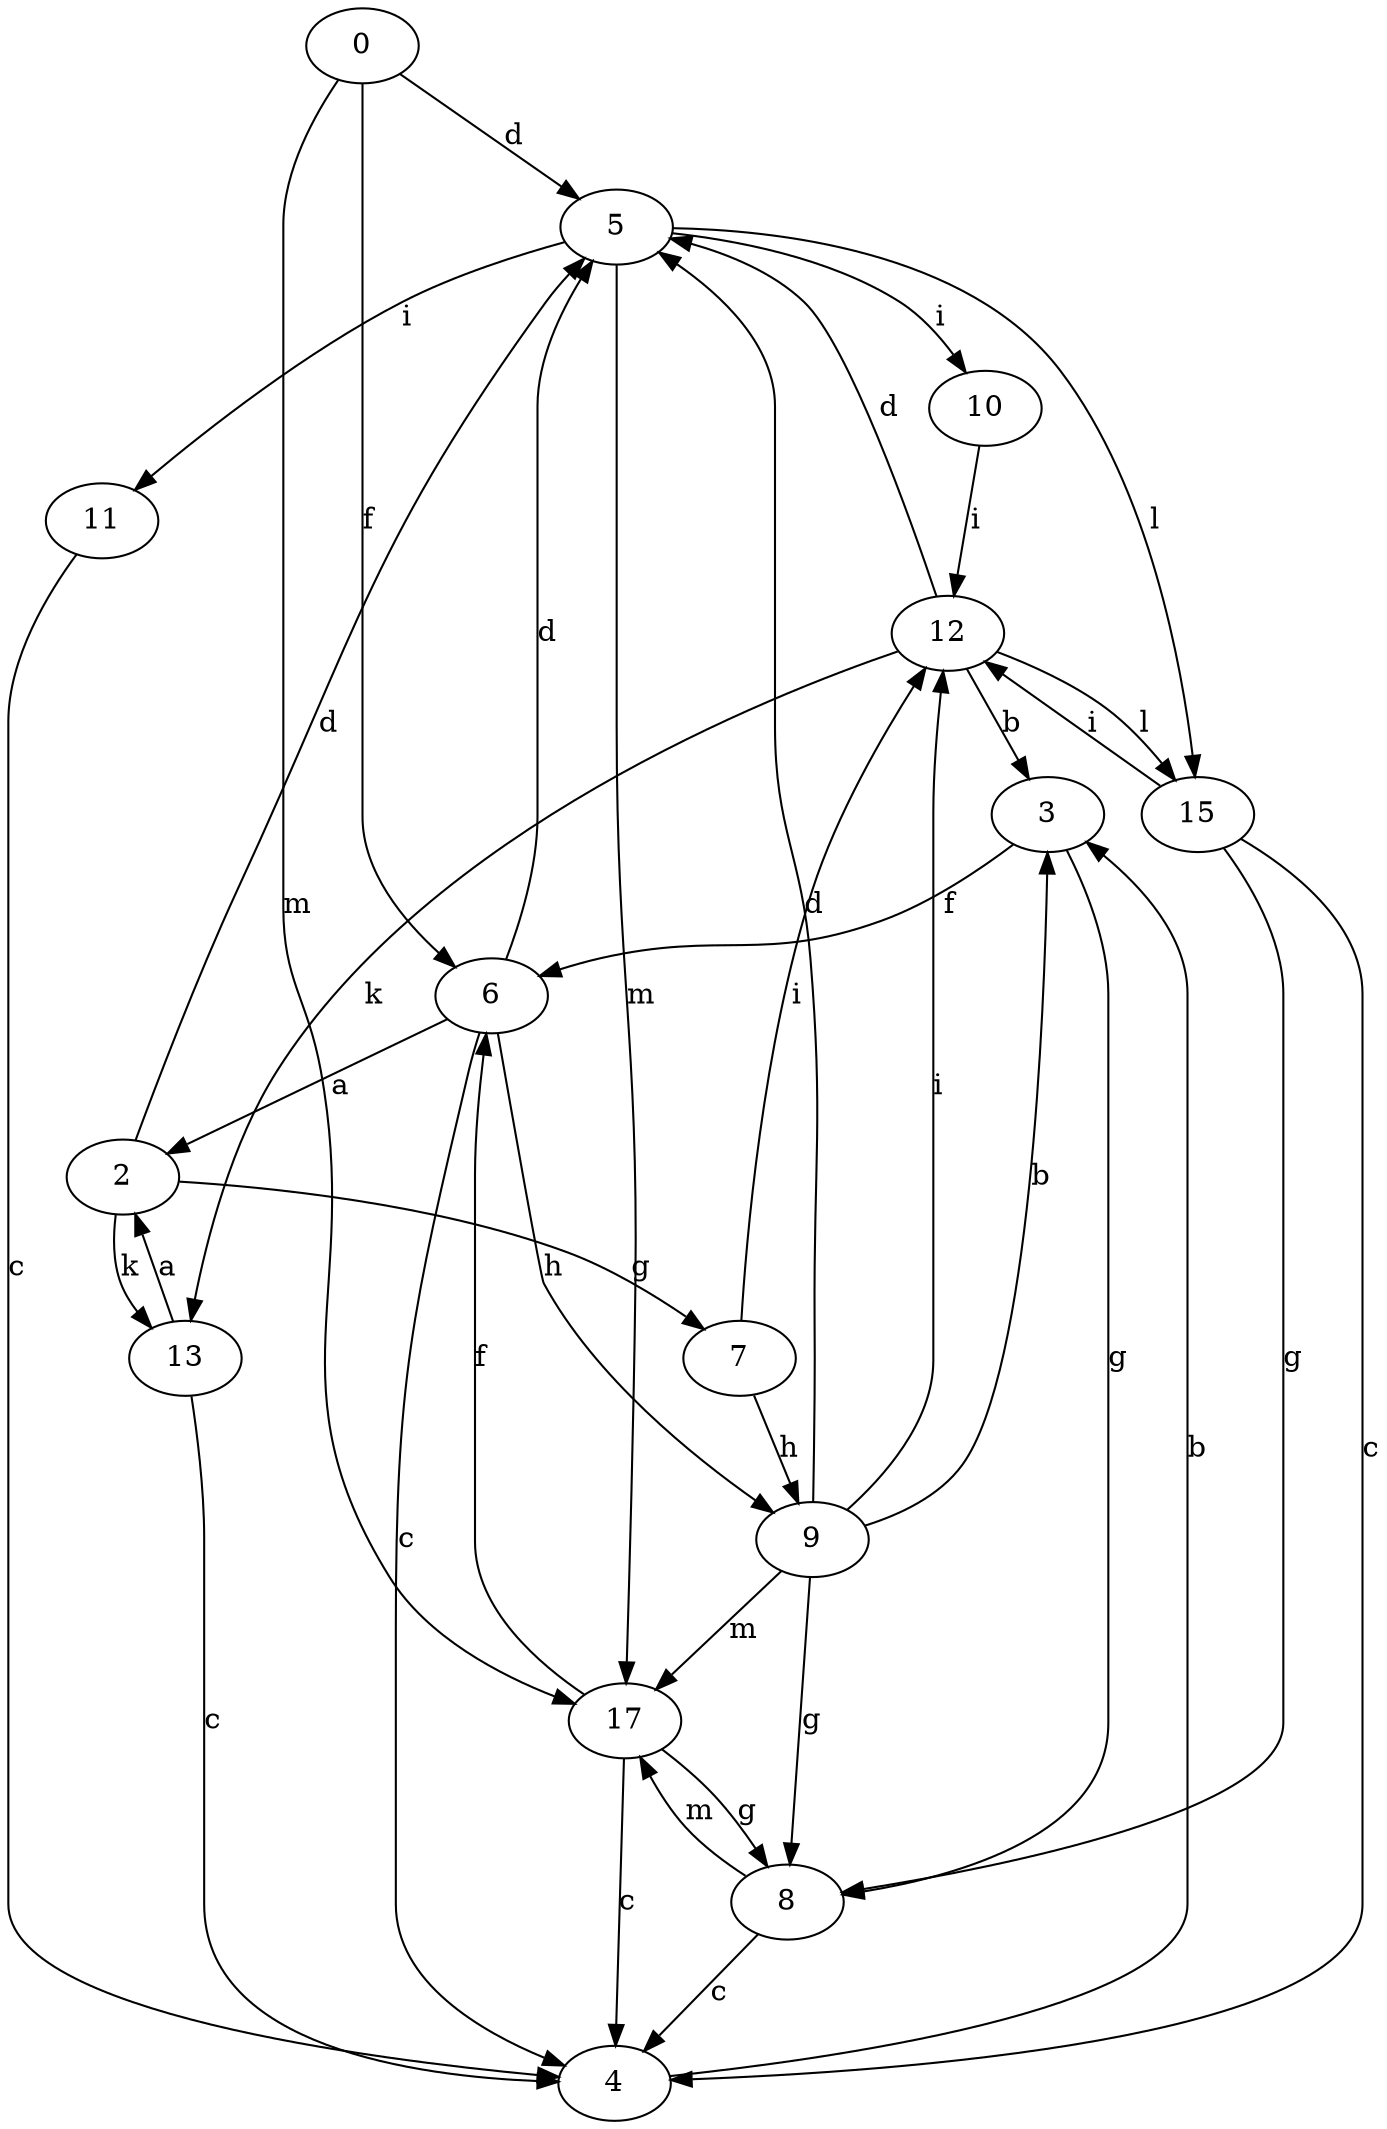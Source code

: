 strict digraph  {
0;
2;
3;
4;
5;
6;
7;
8;
9;
10;
11;
12;
13;
15;
17;
0 -> 5  [label=d];
0 -> 6  [label=f];
0 -> 17  [label=m];
2 -> 5  [label=d];
2 -> 7  [label=g];
2 -> 13  [label=k];
3 -> 6  [label=f];
3 -> 8  [label=g];
4 -> 3  [label=b];
5 -> 10  [label=i];
5 -> 11  [label=i];
5 -> 15  [label=l];
5 -> 17  [label=m];
6 -> 2  [label=a];
6 -> 4  [label=c];
6 -> 5  [label=d];
6 -> 9  [label=h];
7 -> 9  [label=h];
7 -> 12  [label=i];
8 -> 4  [label=c];
8 -> 17  [label=m];
9 -> 3  [label=b];
9 -> 5  [label=d];
9 -> 8  [label=g];
9 -> 12  [label=i];
9 -> 17  [label=m];
10 -> 12  [label=i];
11 -> 4  [label=c];
12 -> 3  [label=b];
12 -> 5  [label=d];
12 -> 13  [label=k];
12 -> 15  [label=l];
13 -> 2  [label=a];
13 -> 4  [label=c];
15 -> 4  [label=c];
15 -> 8  [label=g];
15 -> 12  [label=i];
17 -> 4  [label=c];
17 -> 6  [label=f];
17 -> 8  [label=g];
}
